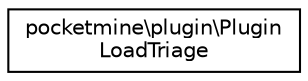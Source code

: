 digraph "Graphical Class Hierarchy"
{
 // INTERACTIVE_SVG=YES
 // LATEX_PDF_SIZE
  edge [fontname="Helvetica",fontsize="10",labelfontname="Helvetica",labelfontsize="10"];
  node [fontname="Helvetica",fontsize="10",shape=record];
  rankdir="LR";
  Node0 [label="pocketmine\\plugin\\Plugin\lLoadTriage",height=0.2,width=0.4,color="black", fillcolor="white", style="filled",URL="$d1/d53/classpocketmine_1_1plugin_1_1_plugin_load_triage.html",tooltip=" "];
}
